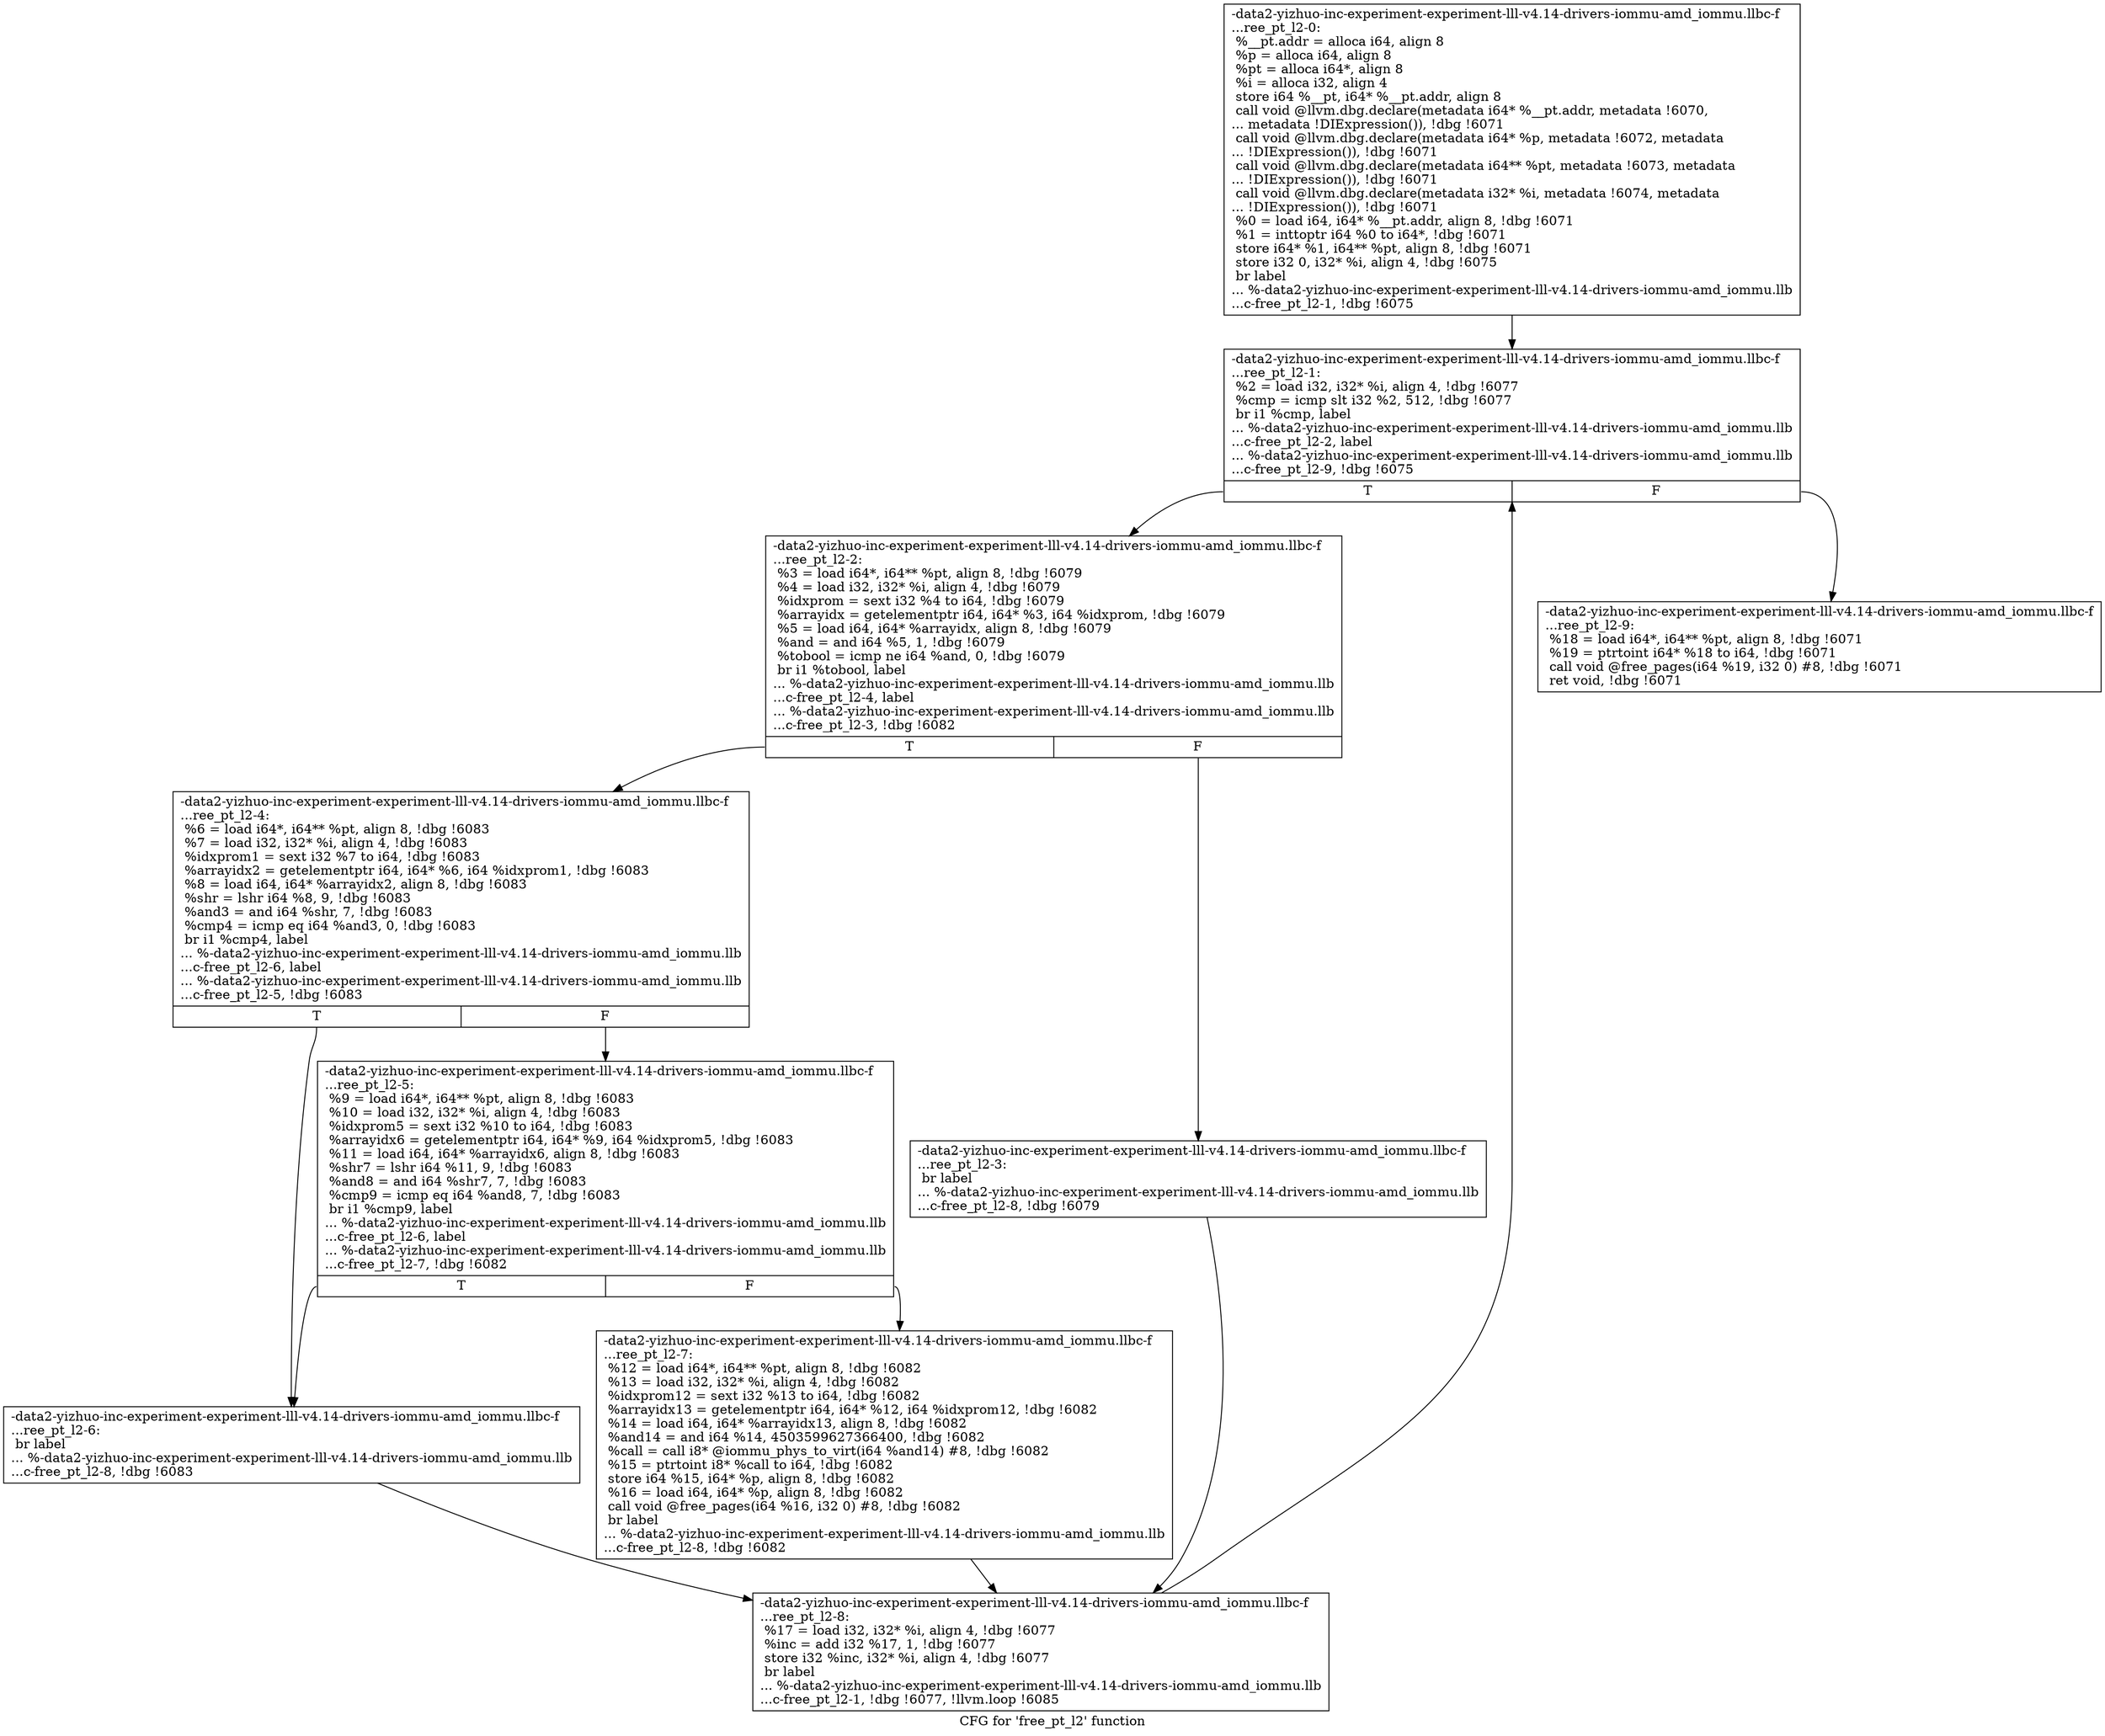 digraph "CFG for 'free_pt_l2' function" {
	label="CFG for 'free_pt_l2' function";

	Node0x561b9497d3a0 [shape=record,label="{-data2-yizhuo-inc-experiment-experiment-lll-v4.14-drivers-iommu-amd_iommu.llbc-f\l...ree_pt_l2-0:\l  %__pt.addr = alloca i64, align 8\l  %p = alloca i64, align 8\l  %pt = alloca i64*, align 8\l  %i = alloca i32, align 4\l  store i64 %__pt, i64* %__pt.addr, align 8\l  call void @llvm.dbg.declare(metadata i64* %__pt.addr, metadata !6070,\l... metadata !DIExpression()), !dbg !6071\l  call void @llvm.dbg.declare(metadata i64* %p, metadata !6072, metadata\l... !DIExpression()), !dbg !6071\l  call void @llvm.dbg.declare(metadata i64** %pt, metadata !6073, metadata\l... !DIExpression()), !dbg !6071\l  call void @llvm.dbg.declare(metadata i32* %i, metadata !6074, metadata\l... !DIExpression()), !dbg !6071\l  %0 = load i64, i64* %__pt.addr, align 8, !dbg !6071\l  %1 = inttoptr i64 %0 to i64*, !dbg !6071\l  store i64* %1, i64** %pt, align 8, !dbg !6071\l  store i32 0, i32* %i, align 4, !dbg !6075\l  br label\l... %-data2-yizhuo-inc-experiment-experiment-lll-v4.14-drivers-iommu-amd_iommu.llb\l...c-free_pt_l2-1, !dbg !6075\l}"];
	Node0x561b9497d3a0 -> Node0x561b94981580;
	Node0x561b94981580 [shape=record,label="{-data2-yizhuo-inc-experiment-experiment-lll-v4.14-drivers-iommu-amd_iommu.llbc-f\l...ree_pt_l2-1: \l  %2 = load i32, i32* %i, align 4, !dbg !6077\l  %cmp = icmp slt i32 %2, 512, !dbg !6077\l  br i1 %cmp, label\l... %-data2-yizhuo-inc-experiment-experiment-lll-v4.14-drivers-iommu-amd_iommu.llb\l...c-free_pt_l2-2, label\l... %-data2-yizhuo-inc-experiment-experiment-lll-v4.14-drivers-iommu-amd_iommu.llb\l...c-free_pt_l2-9, !dbg !6075\l|{<s0>T|<s1>F}}"];
	Node0x561b94981580:s0 -> Node0x561b94983cd0;
	Node0x561b94981580:s1 -> Node0x561b94984330;
	Node0x561b94983cd0 [shape=record,label="{-data2-yizhuo-inc-experiment-experiment-lll-v4.14-drivers-iommu-amd_iommu.llbc-f\l...ree_pt_l2-2: \l  %3 = load i64*, i64** %pt, align 8, !dbg !6079\l  %4 = load i32, i32* %i, align 4, !dbg !6079\l  %idxprom = sext i32 %4 to i64, !dbg !6079\l  %arrayidx = getelementptr i64, i64* %3, i64 %idxprom, !dbg !6079\l  %5 = load i64, i64* %arrayidx, align 8, !dbg !6079\l  %and = and i64 %5, 1, !dbg !6079\l  %tobool = icmp ne i64 %and, 0, !dbg !6079\l  br i1 %tobool, label\l... %-data2-yizhuo-inc-experiment-experiment-lll-v4.14-drivers-iommu-amd_iommu.llb\l...c-free_pt_l2-4, label\l... %-data2-yizhuo-inc-experiment-experiment-lll-v4.14-drivers-iommu-amd_iommu.llb\l...c-free_pt_l2-3, !dbg !6082\l|{<s0>T|<s1>F}}"];
	Node0x561b94983cd0:s0 -> Node0x561b94983d70;
	Node0x561b94983cd0:s1 -> Node0x561b94983d20;
	Node0x561b94983d20 [shape=record,label="{-data2-yizhuo-inc-experiment-experiment-lll-v4.14-drivers-iommu-amd_iommu.llbc-f\l...ree_pt_l2-3: \l  br label\l... %-data2-yizhuo-inc-experiment-experiment-lll-v4.14-drivers-iommu-amd_iommu.llb\l...c-free_pt_l2-8, !dbg !6079\l}"];
	Node0x561b94983d20 -> Node0x561b949842e0;
	Node0x561b94983d70 [shape=record,label="{-data2-yizhuo-inc-experiment-experiment-lll-v4.14-drivers-iommu-amd_iommu.llbc-f\l...ree_pt_l2-4: \l  %6 = load i64*, i64** %pt, align 8, !dbg !6083\l  %7 = load i32, i32* %i, align 4, !dbg !6083\l  %idxprom1 = sext i32 %7 to i64, !dbg !6083\l  %arrayidx2 = getelementptr i64, i64* %6, i64 %idxprom1, !dbg !6083\l  %8 = load i64, i64* %arrayidx2, align 8, !dbg !6083\l  %shr = lshr i64 %8, 9, !dbg !6083\l  %and3 = and i64 %shr, 7, !dbg !6083\l  %cmp4 = icmp eq i64 %and3, 0, !dbg !6083\l  br i1 %cmp4, label\l... %-data2-yizhuo-inc-experiment-experiment-lll-v4.14-drivers-iommu-amd_iommu.llb\l...c-free_pt_l2-6, label\l... %-data2-yizhuo-inc-experiment-experiment-lll-v4.14-drivers-iommu-amd_iommu.llb\l...c-free_pt_l2-5, !dbg !6083\l|{<s0>T|<s1>F}}"];
	Node0x561b94983d70:s0 -> Node0x561b94984240;
	Node0x561b94983d70:s1 -> Node0x561b949841f0;
	Node0x561b949841f0 [shape=record,label="{-data2-yizhuo-inc-experiment-experiment-lll-v4.14-drivers-iommu-amd_iommu.llbc-f\l...ree_pt_l2-5: \l  %9 = load i64*, i64** %pt, align 8, !dbg !6083\l  %10 = load i32, i32* %i, align 4, !dbg !6083\l  %idxprom5 = sext i32 %10 to i64, !dbg !6083\l  %arrayidx6 = getelementptr i64, i64* %9, i64 %idxprom5, !dbg !6083\l  %11 = load i64, i64* %arrayidx6, align 8, !dbg !6083\l  %shr7 = lshr i64 %11, 9, !dbg !6083\l  %and8 = and i64 %shr7, 7, !dbg !6083\l  %cmp9 = icmp eq i64 %and8, 7, !dbg !6083\l  br i1 %cmp9, label\l... %-data2-yizhuo-inc-experiment-experiment-lll-v4.14-drivers-iommu-amd_iommu.llb\l...c-free_pt_l2-6, label\l... %-data2-yizhuo-inc-experiment-experiment-lll-v4.14-drivers-iommu-amd_iommu.llb\l...c-free_pt_l2-7, !dbg !6082\l|{<s0>T|<s1>F}}"];
	Node0x561b949841f0:s0 -> Node0x561b94984240;
	Node0x561b949841f0:s1 -> Node0x561b94984290;
	Node0x561b94984240 [shape=record,label="{-data2-yizhuo-inc-experiment-experiment-lll-v4.14-drivers-iommu-amd_iommu.llbc-f\l...ree_pt_l2-6: \l  br label\l... %-data2-yizhuo-inc-experiment-experiment-lll-v4.14-drivers-iommu-amd_iommu.llb\l...c-free_pt_l2-8, !dbg !6083\l}"];
	Node0x561b94984240 -> Node0x561b949842e0;
	Node0x561b94984290 [shape=record,label="{-data2-yizhuo-inc-experiment-experiment-lll-v4.14-drivers-iommu-amd_iommu.llbc-f\l...ree_pt_l2-7: \l  %12 = load i64*, i64** %pt, align 8, !dbg !6082\l  %13 = load i32, i32* %i, align 4, !dbg !6082\l  %idxprom12 = sext i32 %13 to i64, !dbg !6082\l  %arrayidx13 = getelementptr i64, i64* %12, i64 %idxprom12, !dbg !6082\l  %14 = load i64, i64* %arrayidx13, align 8, !dbg !6082\l  %and14 = and i64 %14, 4503599627366400, !dbg !6082\l  %call = call i8* @iommu_phys_to_virt(i64 %and14) #8, !dbg !6082\l  %15 = ptrtoint i8* %call to i64, !dbg !6082\l  store i64 %15, i64* %p, align 8, !dbg !6082\l  %16 = load i64, i64* %p, align 8, !dbg !6082\l  call void @free_pages(i64 %16, i32 0) #8, !dbg !6082\l  br label\l... %-data2-yizhuo-inc-experiment-experiment-lll-v4.14-drivers-iommu-amd_iommu.llb\l...c-free_pt_l2-8, !dbg !6082\l}"];
	Node0x561b94984290 -> Node0x561b949842e0;
	Node0x561b949842e0 [shape=record,label="{-data2-yizhuo-inc-experiment-experiment-lll-v4.14-drivers-iommu-amd_iommu.llbc-f\l...ree_pt_l2-8: \l  %17 = load i32, i32* %i, align 4, !dbg !6077\l  %inc = add i32 %17, 1, !dbg !6077\l  store i32 %inc, i32* %i, align 4, !dbg !6077\l  br label\l... %-data2-yizhuo-inc-experiment-experiment-lll-v4.14-drivers-iommu-amd_iommu.llb\l...c-free_pt_l2-1, !dbg !6077, !llvm.loop !6085\l}"];
	Node0x561b949842e0 -> Node0x561b94981580;
	Node0x561b94984330 [shape=record,label="{-data2-yizhuo-inc-experiment-experiment-lll-v4.14-drivers-iommu-amd_iommu.llbc-f\l...ree_pt_l2-9: \l  %18 = load i64*, i64** %pt, align 8, !dbg !6071\l  %19 = ptrtoint i64* %18 to i64, !dbg !6071\l  call void @free_pages(i64 %19, i32 0) #8, !dbg !6071\l  ret void, !dbg !6071\l}"];
}
